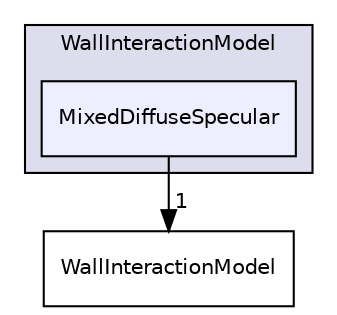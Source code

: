 digraph "src/lagrangian/DSMC/submodels/WallInteractionModel/MixedDiffuseSpecular" {
  bgcolor=transparent;
  compound=true
  node [ fontsize="10", fontname="Helvetica"];
  edge [ labelfontsize="10", labelfontname="Helvetica"];
  subgraph clusterdir_d519d228e0cafd55f925ef35f21d9443 {
    graph [ bgcolor="#ddddee", pencolor="black", label="WallInteractionModel" fontname="Helvetica", fontsize="10", URL="dir_d519d228e0cafd55f925ef35f21d9443.html"]
  dir_27f68e41293a28180522986378f15c7d [shape=box, label="MixedDiffuseSpecular", style="filled", fillcolor="#eeeeff", pencolor="black", URL="dir_27f68e41293a28180522986378f15c7d.html"];
  }
  dir_d89b01a852ad50fb51f68233874601d5 [shape=box label="WallInteractionModel" URL="dir_d89b01a852ad50fb51f68233874601d5.html"];
  dir_27f68e41293a28180522986378f15c7d->dir_d89b01a852ad50fb51f68233874601d5 [headlabel="1", labeldistance=1.5 headhref="dir_001418_001420.html"];
}
